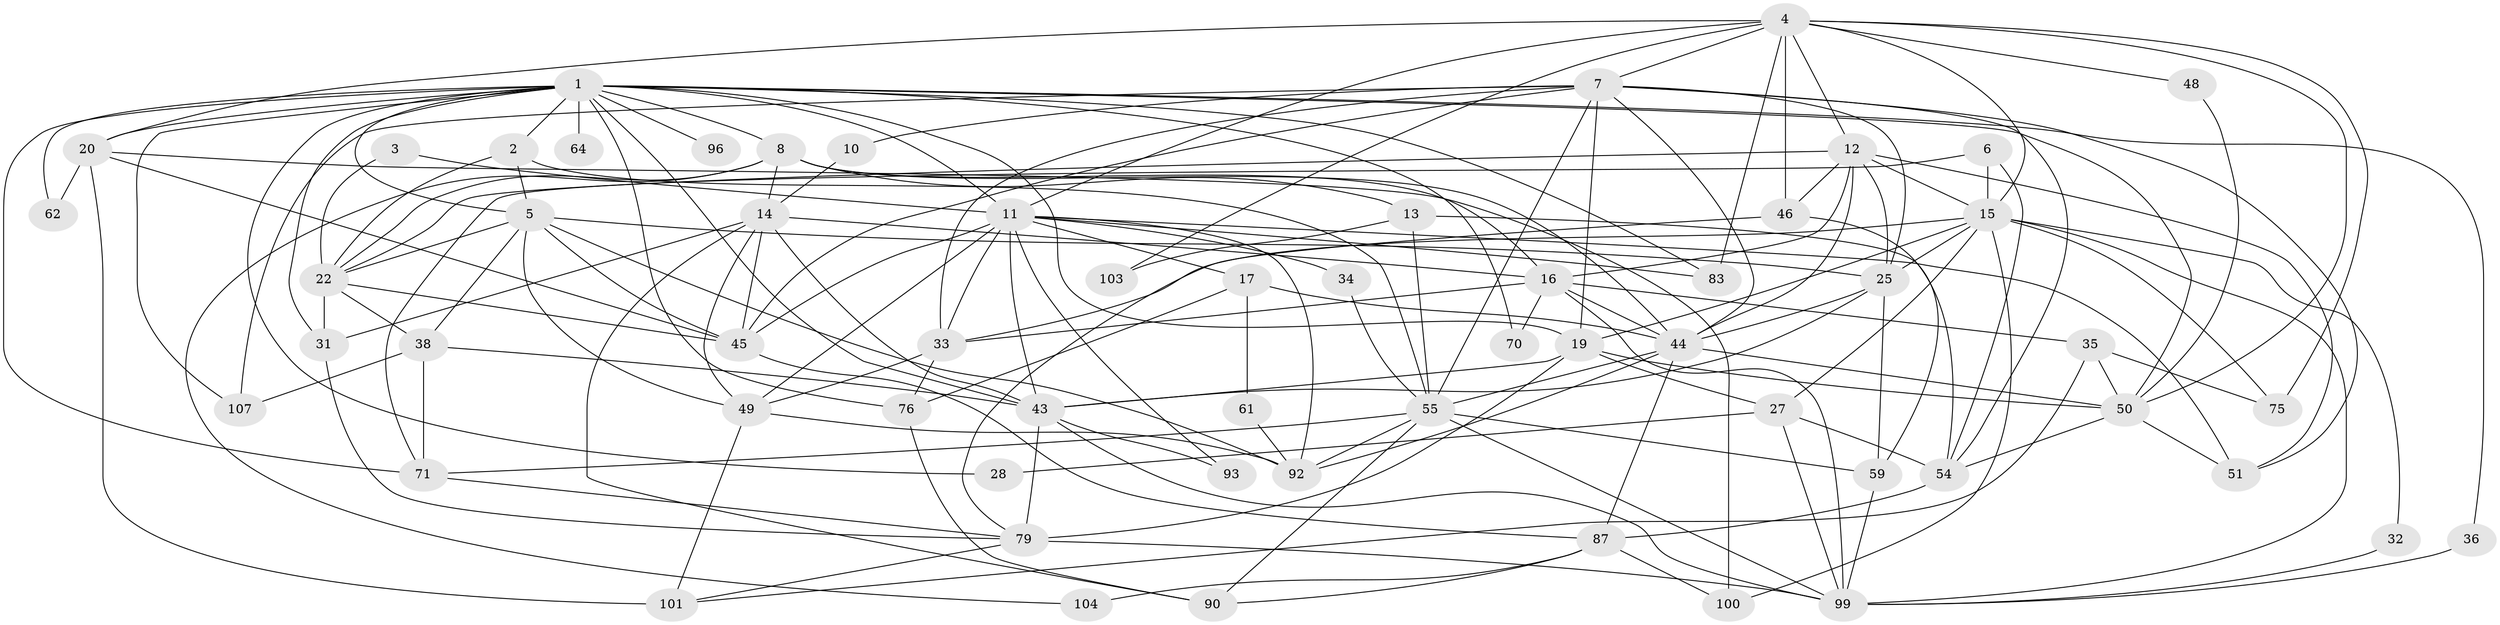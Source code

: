 // original degree distribution, {5: 0.175, 3: 0.20833333333333334, 2: 0.18333333333333332, 4: 0.275, 6: 0.08333333333333333, 7: 0.06666666666666667, 8: 0.008333333333333333}
// Generated by graph-tools (version 1.1) at 2025/15/03/09/25 04:15:15]
// undirected, 60 vertices, 162 edges
graph export_dot {
graph [start="1"]
  node [color=gray90,style=filled];
  1 [super="+112+72+65"];
  2 [super="+60+108+18"];
  3;
  4 [super="+9"];
  5 [super="+24"];
  6;
  7 [super="+21"];
  8 [super="+23"];
  10;
  11 [super="+30+84+63"];
  12 [super="+37+52"];
  13 [super="+98"];
  14 [super="+66"];
  15 [super="+42"];
  16 [super="+29"];
  17;
  19 [super="+26"];
  20 [super="+120"];
  22 [super="+39+111"];
  25 [super="+68"];
  27;
  28;
  31;
  32;
  33 [super="+110"];
  34;
  35;
  36;
  38 [super="+81"];
  43 [super="+85"];
  44 [super="+47+73"];
  45 [super="+102"];
  46;
  48;
  49 [super="+91"];
  50 [super="+82+86"];
  51 [super="+69+95"];
  54 [super="+80"];
  55 [super="+58+67"];
  59;
  61;
  62;
  64;
  70;
  71 [super="+97"];
  75;
  76;
  79 [super="+89"];
  83;
  87;
  90;
  92 [super="+106"];
  93;
  96;
  99 [super="+118"];
  100;
  101;
  103;
  104;
  107;
  1 -- 36;
  1 -- 76;
  1 -- 64 [weight=3];
  1 -- 70;
  1 -- 107 [weight=2];
  1 -- 83;
  1 -- 50;
  1 -- 28;
  1 -- 62;
  1 -- 31;
  1 -- 71;
  1 -- 5;
  1 -- 2 [weight=2];
  1 -- 19;
  1 -- 20;
  1 -- 96 [weight=2];
  1 -- 8;
  1 -- 43;
  1 -- 11 [weight=2];
  2 -- 5;
  2 -- 22;
  2 -- 55;
  3 -- 22;
  3 -- 11;
  4 -- 103;
  4 -- 20;
  4 -- 75;
  4 -- 46;
  4 -- 15;
  4 -- 48;
  4 -- 50;
  4 -- 83;
  4 -- 12;
  4 -- 11;
  4 -- 7;
  5 -- 38;
  5 -- 25;
  5 -- 22;
  5 -- 49;
  5 -- 92;
  5 -- 45;
  6 -- 71;
  6 -- 15;
  6 -- 54;
  7 -- 19;
  7 -- 10;
  7 -- 44;
  7 -- 51 [weight=3];
  7 -- 33;
  7 -- 107 [weight=2];
  7 -- 45;
  7 -- 54;
  7 -- 55 [weight=2];
  7 -- 25;
  8 -- 104;
  8 -- 44;
  8 -- 22;
  8 -- 16;
  8 -- 14;
  8 -- 13;
  10 -- 14;
  11 -- 17;
  11 -- 34;
  11 -- 93;
  11 -- 49;
  11 -- 43;
  11 -- 45;
  11 -- 51 [weight=2];
  11 -- 83;
  11 -- 33;
  11 -- 92;
  12 -- 46;
  12 -- 25;
  12 -- 44;
  12 -- 22;
  12 -- 15;
  12 -- 51;
  12 -- 16;
  13 -- 59;
  13 -- 103;
  13 -- 55;
  14 -- 31;
  14 -- 16;
  14 -- 45;
  14 -- 43;
  14 -- 49;
  14 -- 90;
  15 -- 27;
  15 -- 25 [weight=2];
  15 -- 100;
  15 -- 33;
  15 -- 32;
  15 -- 99;
  15 -- 75;
  15 -- 19;
  16 -- 99;
  16 -- 33;
  16 -- 35;
  16 -- 70;
  16 -- 44;
  17 -- 61;
  17 -- 76;
  17 -- 44;
  19 -- 27 [weight=2];
  19 -- 43;
  19 -- 50;
  19 -- 79 [weight=2];
  20 -- 101;
  20 -- 100;
  20 -- 45;
  20 -- 62;
  22 -- 31;
  22 -- 45;
  22 -- 38;
  25 -- 59;
  25 -- 44;
  25 -- 43;
  27 -- 28;
  27 -- 99;
  27 -- 54;
  31 -- 79;
  32 -- 99;
  33 -- 49;
  33 -- 76;
  34 -- 55;
  35 -- 101;
  35 -- 75;
  35 -- 50;
  36 -- 99;
  38 -- 71;
  38 -- 107;
  38 -- 43;
  43 -- 99;
  43 -- 93;
  43 -- 79;
  44 -- 55;
  44 -- 87;
  44 -- 50;
  44 -- 92;
  45 -- 87;
  46 -- 79;
  46 -- 54;
  48 -- 50;
  49 -- 101;
  49 -- 92;
  50 -- 54;
  50 -- 51 [weight=2];
  54 -- 87;
  55 -- 59;
  55 -- 99;
  55 -- 71;
  55 -- 90;
  55 -- 92;
  59 -- 99;
  61 -- 92;
  71 -- 79;
  76 -- 90;
  79 -- 99;
  79 -- 101;
  87 -- 90;
  87 -- 100;
  87 -- 104;
}
